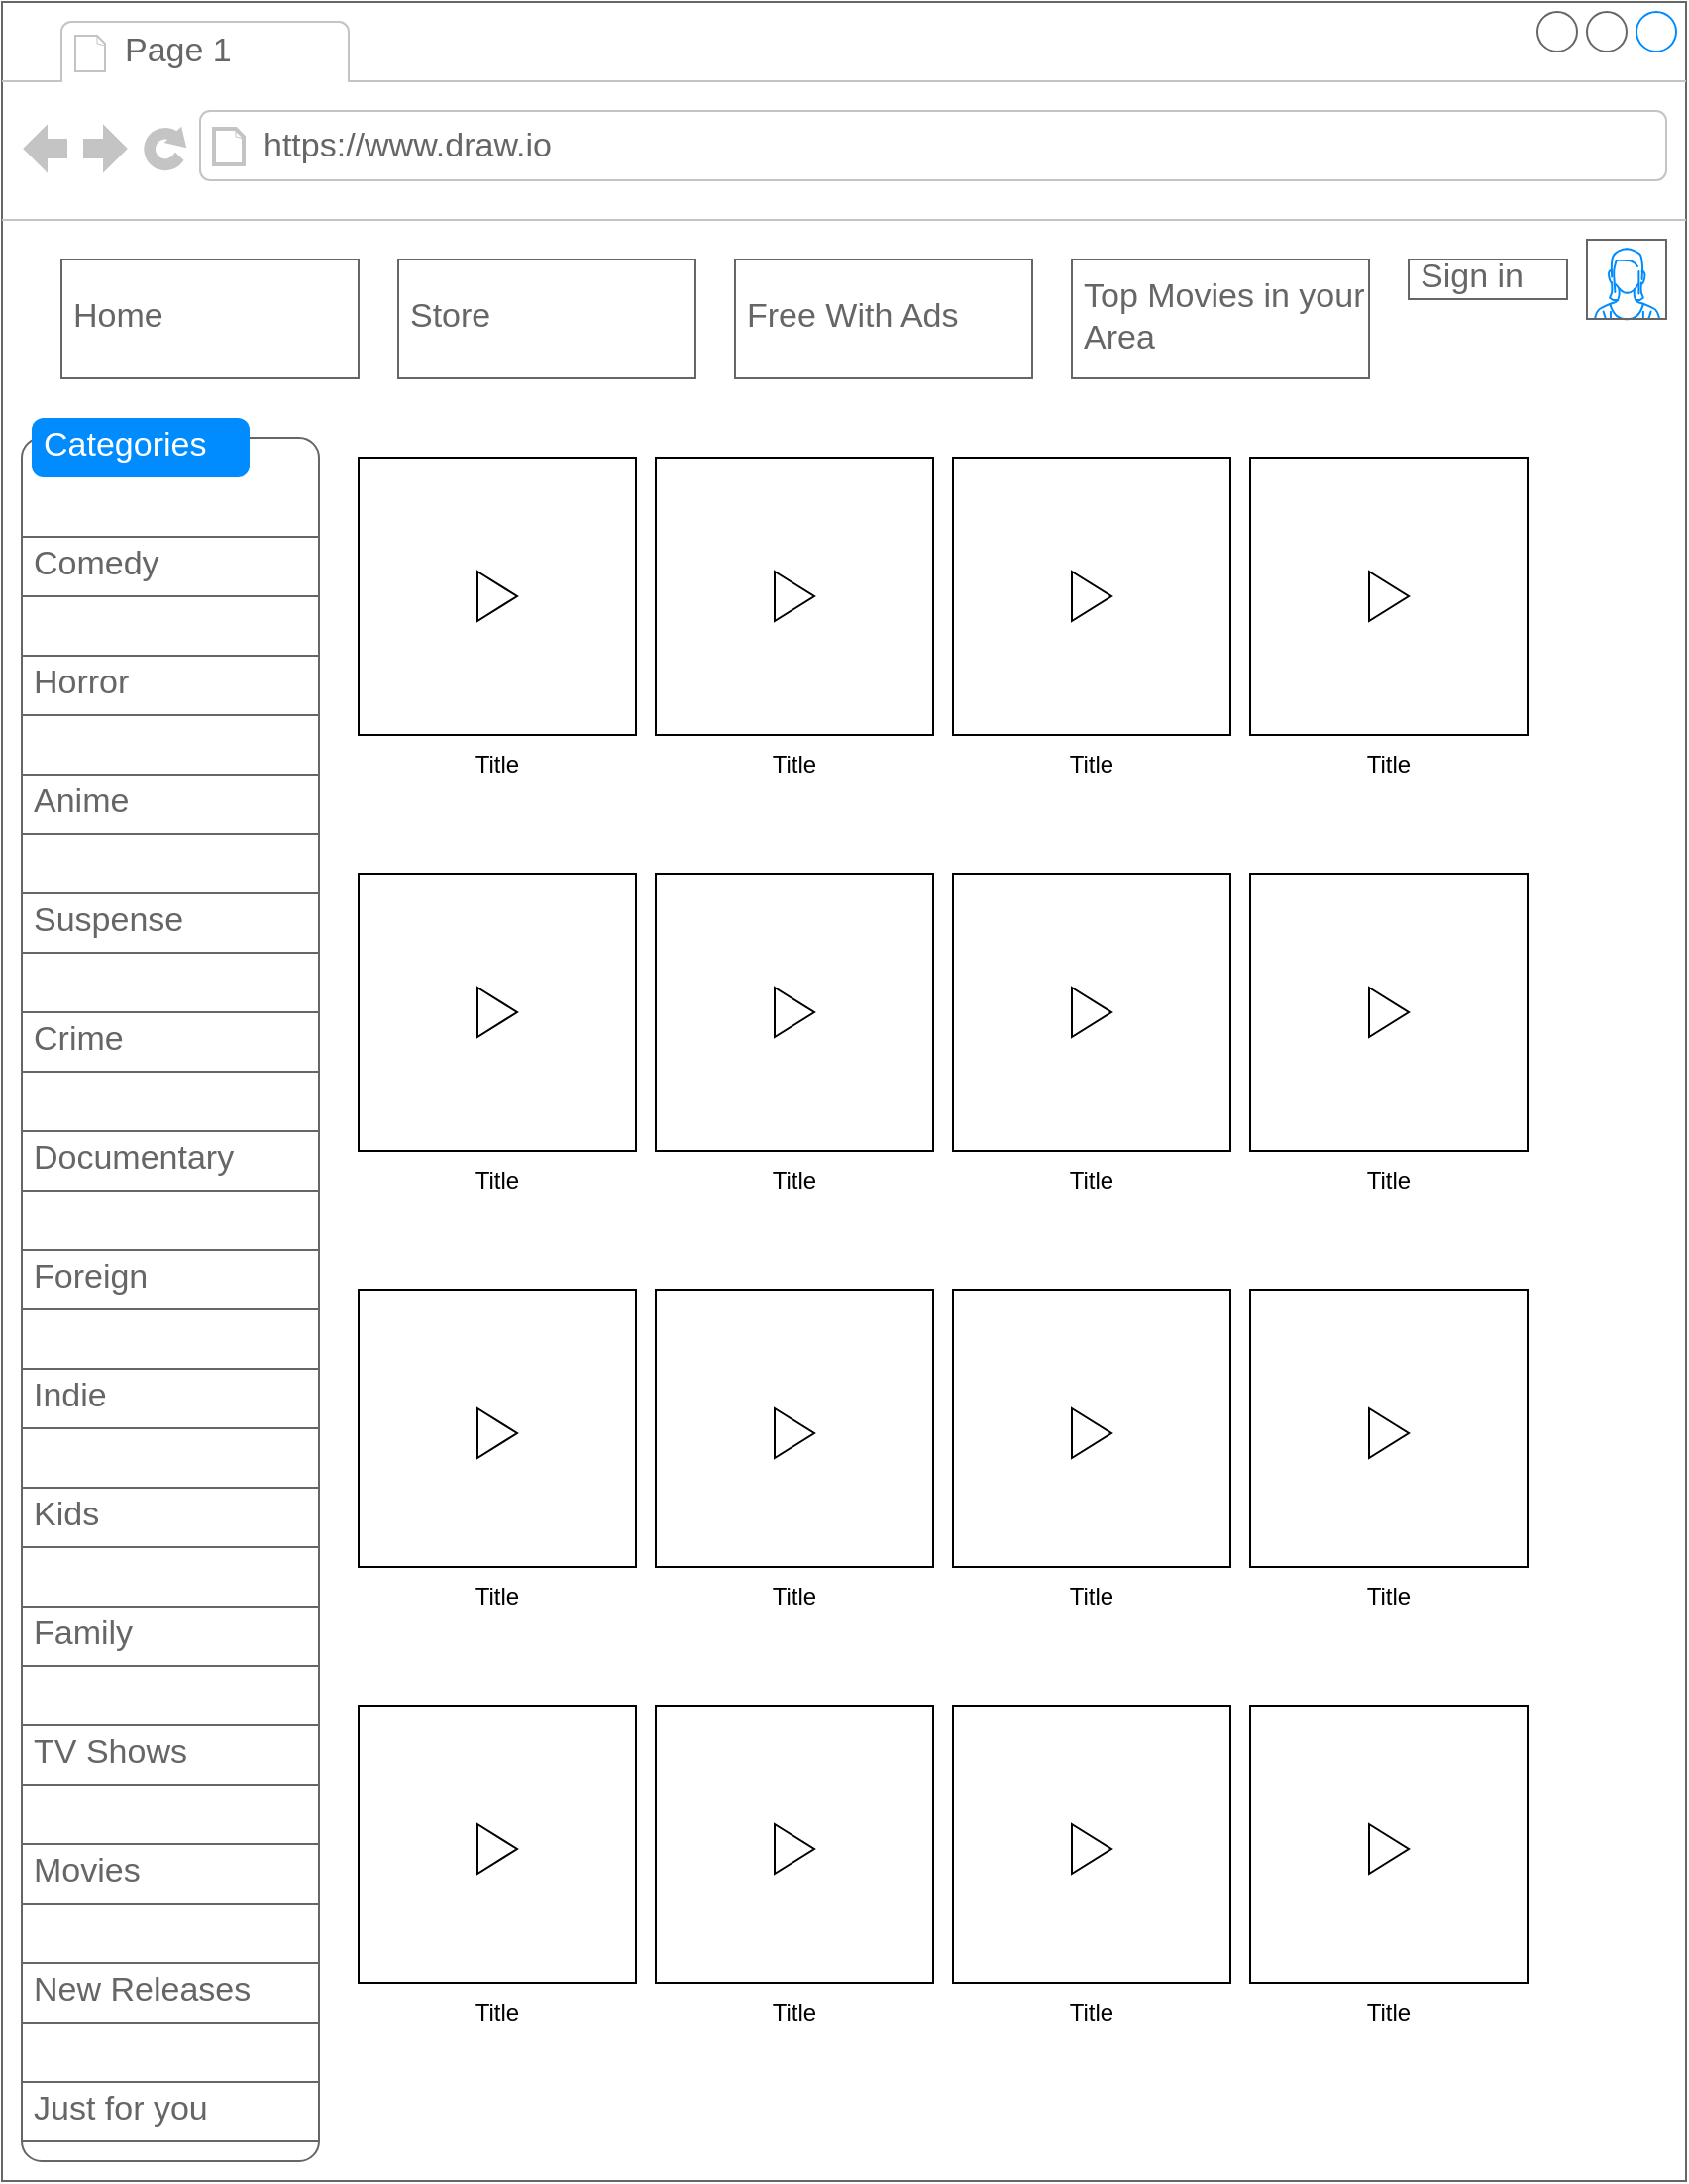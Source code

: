 <mxfile version="21.2.1" type="device">
  <diagram name="Page-1" id="Ptf9d7fbbnYOccrXUrUt">
    <mxGraphModel dx="1434" dy="699" grid="1" gridSize="10" guides="1" tooltips="1" connect="1" arrows="1" fold="1" page="1" pageScale="1" pageWidth="850" pageHeight="1100" math="0" shadow="0">
      <root>
        <mxCell id="0" />
        <mxCell id="1" parent="0" />
        <mxCell id="-rTBcuQoOMtFdPj97vV_-7" value="" style="strokeWidth=1;shadow=0;dashed=0;align=center;html=1;shape=mxgraph.mockup.containers.browserWindow;rSize=0;strokeColor=#666666;strokeColor2=#008cff;strokeColor3=#c4c4c4;mainText=,;recursiveResize=0;" vertex="1" parent="1">
          <mxGeometry width="850" height="1100" as="geometry" />
        </mxCell>
        <mxCell id="-rTBcuQoOMtFdPj97vV_-8" value="Page 1" style="strokeWidth=1;shadow=0;dashed=0;align=center;html=1;shape=mxgraph.mockup.containers.anchor;fontSize=17;fontColor=#666666;align=left;whiteSpace=wrap;" vertex="1" parent="-rTBcuQoOMtFdPj97vV_-7">
          <mxGeometry x="60" y="12" width="110" height="26" as="geometry" />
        </mxCell>
        <mxCell id="-rTBcuQoOMtFdPj97vV_-9" value="https://www.draw.io" style="strokeWidth=1;shadow=0;dashed=0;align=center;html=1;shape=mxgraph.mockup.containers.anchor;rSize=0;fontSize=17;fontColor=#666666;align=left;" vertex="1" parent="-rTBcuQoOMtFdPj97vV_-7">
          <mxGeometry x="130" y="60" width="250" height="26" as="geometry" />
        </mxCell>
        <mxCell id="-rTBcuQoOMtFdPj97vV_-10" value="" style="verticalLabelPosition=bottom;shadow=0;dashed=0;align=center;html=1;verticalAlign=top;strokeWidth=1;shape=mxgraph.mockup.containers.userFemale;strokeColor=#666666;strokeColor2=#008cff;" vertex="1" parent="-rTBcuQoOMtFdPj97vV_-7">
          <mxGeometry x="800" y="120" width="40" height="40" as="geometry" />
        </mxCell>
        <mxCell id="-rTBcuQoOMtFdPj97vV_-23" value="Sign in" style="strokeWidth=1;shadow=0;dashed=0;align=center;html=1;shape=mxgraph.mockup.text.textBox;fontColor=#666666;align=left;fontSize=17;spacingLeft=4;spacingTop=-3;whiteSpace=wrap;strokeColor=#666666;mainText=" vertex="1" parent="-rTBcuQoOMtFdPj97vV_-7">
          <mxGeometry x="710" y="130" width="80" height="20" as="geometry" />
        </mxCell>
        <mxCell id="-rTBcuQoOMtFdPj97vV_-24" value="" style="shape=mxgraph.mockup.containers.marginRect;rectMarginTop=10;strokeColor=#666666;strokeWidth=1;dashed=0;rounded=1;arcSize=5;recursiveResize=0;html=1;whiteSpace=wrap;" vertex="1" parent="-rTBcuQoOMtFdPj97vV_-7">
          <mxGeometry x="10" y="210" width="150" height="880" as="geometry" />
        </mxCell>
        <mxCell id="-rTBcuQoOMtFdPj97vV_-25" value="Categories" style="shape=rect;strokeColor=none;fillColor=#008cff;strokeWidth=1;dashed=0;rounded=1;arcSize=20;fontColor=#ffffff;fontSize=17;spacing=2;spacingTop=-2;align=left;autosize=1;spacingLeft=4;resizeWidth=0;resizeHeight=0;perimeter=none;html=1;whiteSpace=wrap;" vertex="1" parent="-rTBcuQoOMtFdPj97vV_-24">
          <mxGeometry x="5" width="110" height="30" as="geometry" />
        </mxCell>
        <mxCell id="-rTBcuQoOMtFdPj97vV_-26" value="Comedy" style="strokeWidth=1;shadow=0;dashed=0;align=center;html=1;shape=mxgraph.mockup.text.textBox;fontColor=#666666;align=left;fontSize=17;spacingLeft=4;spacingTop=-3;whiteSpace=wrap;strokeColor=#666666;mainText=" vertex="1" parent="-rTBcuQoOMtFdPj97vV_-24">
          <mxGeometry y="60" width="150" height="30" as="geometry" />
        </mxCell>
        <mxCell id="-rTBcuQoOMtFdPj97vV_-27" value="Horror" style="strokeWidth=1;shadow=0;dashed=0;align=center;html=1;shape=mxgraph.mockup.text.textBox;fontColor=#666666;align=left;fontSize=17;spacingLeft=4;spacingTop=-3;whiteSpace=wrap;strokeColor=#666666;mainText=" vertex="1" parent="-rTBcuQoOMtFdPj97vV_-24">
          <mxGeometry y="120" width="150" height="30" as="geometry" />
        </mxCell>
        <mxCell id="-rTBcuQoOMtFdPj97vV_-28" value="Anime" style="strokeWidth=1;shadow=0;dashed=0;align=center;html=1;shape=mxgraph.mockup.text.textBox;fontColor=#666666;align=left;fontSize=17;spacingLeft=4;spacingTop=-3;whiteSpace=wrap;strokeColor=#666666;mainText=" vertex="1" parent="-rTBcuQoOMtFdPj97vV_-24">
          <mxGeometry y="180" width="150" height="30" as="geometry" />
        </mxCell>
        <mxCell id="-rTBcuQoOMtFdPj97vV_-29" value="Suspense" style="strokeWidth=1;shadow=0;dashed=0;align=center;html=1;shape=mxgraph.mockup.text.textBox;fontColor=#666666;align=left;fontSize=17;spacingLeft=4;spacingTop=-3;whiteSpace=wrap;strokeColor=#666666;mainText=" vertex="1" parent="-rTBcuQoOMtFdPj97vV_-24">
          <mxGeometry y="240" width="150" height="30" as="geometry" />
        </mxCell>
        <mxCell id="-rTBcuQoOMtFdPj97vV_-30" value="Crime" style="strokeWidth=1;shadow=0;dashed=0;align=center;html=1;shape=mxgraph.mockup.text.textBox;fontColor=#666666;align=left;fontSize=17;spacingLeft=4;spacingTop=-3;whiteSpace=wrap;strokeColor=#666666;mainText=" vertex="1" parent="-rTBcuQoOMtFdPj97vV_-24">
          <mxGeometry y="300" width="150" height="30" as="geometry" />
        </mxCell>
        <mxCell id="-rTBcuQoOMtFdPj97vV_-31" value="Documentary" style="strokeWidth=1;shadow=0;dashed=0;align=center;html=1;shape=mxgraph.mockup.text.textBox;fontColor=#666666;align=left;fontSize=17;spacingLeft=4;spacingTop=-3;whiteSpace=wrap;strokeColor=#666666;mainText=" vertex="1" parent="-rTBcuQoOMtFdPj97vV_-24">
          <mxGeometry y="360" width="150" height="30" as="geometry" />
        </mxCell>
        <mxCell id="-rTBcuQoOMtFdPj97vV_-32" value="Line 1" style="strokeWidth=1;shadow=0;dashed=0;align=center;html=1;shape=mxgraph.mockup.text.textBox;fontColor=#666666;align=left;fontSize=17;spacingLeft=4;spacingTop=-3;whiteSpace=wrap;strokeColor=#666666;mainText=" vertex="1" parent="-rTBcuQoOMtFdPj97vV_-24">
          <mxGeometry y="420" width="150" height="30" as="geometry" />
        </mxCell>
        <mxCell id="-rTBcuQoOMtFdPj97vV_-34" value="Indie" style="strokeWidth=1;shadow=0;dashed=0;align=center;html=1;shape=mxgraph.mockup.text.textBox;fontColor=#666666;align=left;fontSize=17;spacingLeft=4;spacingTop=-3;whiteSpace=wrap;strokeColor=#666666;mainText=" vertex="1" parent="-rTBcuQoOMtFdPj97vV_-24">
          <mxGeometry y="480" width="150" height="30" as="geometry" />
        </mxCell>
        <mxCell id="-rTBcuQoOMtFdPj97vV_-35" value="Kids" style="strokeWidth=1;shadow=0;dashed=0;align=center;html=1;shape=mxgraph.mockup.text.textBox;fontColor=#666666;align=left;fontSize=17;spacingLeft=4;spacingTop=-3;whiteSpace=wrap;strokeColor=#666666;mainText=" vertex="1" parent="-rTBcuQoOMtFdPj97vV_-24">
          <mxGeometry y="540" width="150" height="30" as="geometry" />
        </mxCell>
        <mxCell id="-rTBcuQoOMtFdPj97vV_-36" value="Family" style="strokeWidth=1;shadow=0;dashed=0;align=center;html=1;shape=mxgraph.mockup.text.textBox;fontColor=#666666;align=left;fontSize=17;spacingLeft=4;spacingTop=-3;whiteSpace=wrap;strokeColor=#666666;mainText=" vertex="1" parent="-rTBcuQoOMtFdPj97vV_-24">
          <mxGeometry y="600" width="150" height="30" as="geometry" />
        </mxCell>
        <mxCell id="-rTBcuQoOMtFdPj97vV_-37" value="TV Shows" style="strokeWidth=1;shadow=0;dashed=0;align=center;html=1;shape=mxgraph.mockup.text.textBox;fontColor=#666666;align=left;fontSize=17;spacingLeft=4;spacingTop=-3;whiteSpace=wrap;strokeColor=#666666;mainText=" vertex="1" parent="-rTBcuQoOMtFdPj97vV_-24">
          <mxGeometry y="660" width="150" height="30" as="geometry" />
        </mxCell>
        <mxCell id="-rTBcuQoOMtFdPj97vV_-38" value="Movies" style="strokeWidth=1;shadow=0;dashed=0;align=center;html=1;shape=mxgraph.mockup.text.textBox;fontColor=#666666;align=left;fontSize=17;spacingLeft=4;spacingTop=-3;whiteSpace=wrap;strokeColor=#666666;mainText=" vertex="1" parent="-rTBcuQoOMtFdPj97vV_-24">
          <mxGeometry y="720" width="150" height="30" as="geometry" />
        </mxCell>
        <mxCell id="-rTBcuQoOMtFdPj97vV_-39" value="New Releases" style="strokeWidth=1;shadow=0;dashed=0;align=center;html=1;shape=mxgraph.mockup.text.textBox;fontColor=#666666;align=left;fontSize=17;spacingLeft=4;spacingTop=-3;whiteSpace=wrap;strokeColor=#666666;mainText=" vertex="1" parent="-rTBcuQoOMtFdPj97vV_-24">
          <mxGeometry y="780" width="150" height="30" as="geometry" />
        </mxCell>
        <mxCell id="-rTBcuQoOMtFdPj97vV_-40" value="Just for you" style="strokeWidth=1;shadow=0;dashed=0;align=center;html=1;shape=mxgraph.mockup.text.textBox;fontColor=#666666;align=left;fontSize=17;spacingLeft=4;spacingTop=-3;whiteSpace=wrap;strokeColor=#666666;mainText=" vertex="1" parent="-rTBcuQoOMtFdPj97vV_-24">
          <mxGeometry y="840" width="150" height="30" as="geometry" />
        </mxCell>
        <mxCell id="-rTBcuQoOMtFdPj97vV_-41" value="" style="whiteSpace=wrap;html=1;aspect=fixed;" vertex="1" parent="-rTBcuQoOMtFdPj97vV_-7">
          <mxGeometry x="180" y="230" width="140" height="140" as="geometry" />
        </mxCell>
        <mxCell id="-rTBcuQoOMtFdPj97vV_-42" value="" style="whiteSpace=wrap;html=1;aspect=fixed;" vertex="1" parent="-rTBcuQoOMtFdPj97vV_-7">
          <mxGeometry x="330" y="230" width="140" height="140" as="geometry" />
        </mxCell>
        <mxCell id="-rTBcuQoOMtFdPj97vV_-43" value="" style="whiteSpace=wrap;html=1;aspect=fixed;" vertex="1" parent="-rTBcuQoOMtFdPj97vV_-7">
          <mxGeometry x="480" y="230" width="140" height="140" as="geometry" />
        </mxCell>
        <mxCell id="-rTBcuQoOMtFdPj97vV_-44" value="" style="whiteSpace=wrap;html=1;aspect=fixed;" vertex="1" parent="-rTBcuQoOMtFdPj97vV_-7">
          <mxGeometry x="630" y="230" width="140" height="140" as="geometry" />
        </mxCell>
        <mxCell id="-rTBcuQoOMtFdPj97vV_-45" value="" style="whiteSpace=wrap;html=1;aspect=fixed;" vertex="1" parent="-rTBcuQoOMtFdPj97vV_-7">
          <mxGeometry x="480" y="440" width="140" height="140" as="geometry" />
        </mxCell>
        <mxCell id="-rTBcuQoOMtFdPj97vV_-46" value="" style="whiteSpace=wrap;html=1;aspect=fixed;" vertex="1" parent="-rTBcuQoOMtFdPj97vV_-7">
          <mxGeometry x="180" y="440" width="140" height="140" as="geometry" />
        </mxCell>
        <mxCell id="-rTBcuQoOMtFdPj97vV_-47" value="" style="whiteSpace=wrap;html=1;aspect=fixed;" vertex="1" parent="-rTBcuQoOMtFdPj97vV_-7">
          <mxGeometry x="330" y="440" width="140" height="140" as="geometry" />
        </mxCell>
        <mxCell id="-rTBcuQoOMtFdPj97vV_-48" value="" style="whiteSpace=wrap;html=1;aspect=fixed;" vertex="1" parent="-rTBcuQoOMtFdPj97vV_-7">
          <mxGeometry x="630" y="440" width="140" height="140" as="geometry" />
        </mxCell>
        <mxCell id="-rTBcuQoOMtFdPj97vV_-49" value="" style="whiteSpace=wrap;html=1;aspect=fixed;" vertex="1" parent="-rTBcuQoOMtFdPj97vV_-7">
          <mxGeometry x="480" y="440" width="140" height="140" as="geometry" />
        </mxCell>
        <mxCell id="-rTBcuQoOMtFdPj97vV_-50" value="" style="whiteSpace=wrap;html=1;aspect=fixed;" vertex="1" parent="-rTBcuQoOMtFdPj97vV_-7">
          <mxGeometry x="630" y="440" width="140" height="140" as="geometry" />
        </mxCell>
        <mxCell id="-rTBcuQoOMtFdPj97vV_-51" value="" style="whiteSpace=wrap;html=1;aspect=fixed;" vertex="1" parent="-rTBcuQoOMtFdPj97vV_-7">
          <mxGeometry x="180" y="650" width="140" height="140" as="geometry" />
        </mxCell>
        <mxCell id="-rTBcuQoOMtFdPj97vV_-52" value="" style="whiteSpace=wrap;html=1;aspect=fixed;" vertex="1" parent="-rTBcuQoOMtFdPj97vV_-7">
          <mxGeometry x="330" y="650" width="140" height="140" as="geometry" />
        </mxCell>
        <mxCell id="-rTBcuQoOMtFdPj97vV_-53" value="" style="whiteSpace=wrap;html=1;aspect=fixed;" vertex="1" parent="-rTBcuQoOMtFdPj97vV_-7">
          <mxGeometry x="480" y="650" width="140" height="140" as="geometry" />
        </mxCell>
        <mxCell id="-rTBcuQoOMtFdPj97vV_-54" value="" style="whiteSpace=wrap;html=1;aspect=fixed;" vertex="1" parent="-rTBcuQoOMtFdPj97vV_-7">
          <mxGeometry x="630" y="650" width="140" height="140" as="geometry" />
        </mxCell>
        <mxCell id="-rTBcuQoOMtFdPj97vV_-55" value="" style="whiteSpace=wrap;html=1;aspect=fixed;" vertex="1" parent="-rTBcuQoOMtFdPj97vV_-7">
          <mxGeometry x="180" y="860" width="140" height="140" as="geometry" />
        </mxCell>
        <mxCell id="-rTBcuQoOMtFdPj97vV_-56" value="" style="whiteSpace=wrap;html=1;aspect=fixed;" vertex="1" parent="-rTBcuQoOMtFdPj97vV_-7">
          <mxGeometry x="330" y="860" width="140" height="140" as="geometry" />
        </mxCell>
        <mxCell id="-rTBcuQoOMtFdPj97vV_-57" value="" style="whiteSpace=wrap;html=1;aspect=fixed;" vertex="1" parent="-rTBcuQoOMtFdPj97vV_-7">
          <mxGeometry x="480" y="860" width="140" height="140" as="geometry" />
        </mxCell>
        <mxCell id="-rTBcuQoOMtFdPj97vV_-58" value="" style="whiteSpace=wrap;html=1;aspect=fixed;" vertex="1" parent="-rTBcuQoOMtFdPj97vV_-7">
          <mxGeometry x="630" y="860" width="140" height="140" as="geometry" />
        </mxCell>
        <mxCell id="-rTBcuQoOMtFdPj97vV_-59" value="Title" style="text;html=1;strokeColor=none;fillColor=none;align=center;verticalAlign=middle;whiteSpace=wrap;rounded=0;" vertex="1" parent="-rTBcuQoOMtFdPj97vV_-7">
          <mxGeometry x="220" y="370" width="60" height="30" as="geometry" />
        </mxCell>
        <mxCell id="-rTBcuQoOMtFdPj97vV_-60" value="Title" style="text;html=1;strokeColor=none;fillColor=none;align=center;verticalAlign=middle;whiteSpace=wrap;rounded=0;" vertex="1" parent="-rTBcuQoOMtFdPj97vV_-7">
          <mxGeometry x="370" y="370" width="60" height="30" as="geometry" />
        </mxCell>
        <mxCell id="-rTBcuQoOMtFdPj97vV_-61" value="Title" style="text;html=1;strokeColor=none;fillColor=none;align=center;verticalAlign=middle;whiteSpace=wrap;rounded=0;" vertex="1" parent="-rTBcuQoOMtFdPj97vV_-7">
          <mxGeometry x="520" y="370" width="60" height="30" as="geometry" />
        </mxCell>
        <mxCell id="-rTBcuQoOMtFdPj97vV_-62" value="Title" style="text;html=1;strokeColor=none;fillColor=none;align=center;verticalAlign=middle;whiteSpace=wrap;rounded=0;" vertex="1" parent="-rTBcuQoOMtFdPj97vV_-7">
          <mxGeometry x="670" y="370" width="60" height="30" as="geometry" />
        </mxCell>
        <mxCell id="-rTBcuQoOMtFdPj97vV_-63" value="Title" style="text;html=1;strokeColor=none;fillColor=none;align=center;verticalAlign=middle;whiteSpace=wrap;rounded=0;" vertex="1" parent="-rTBcuQoOMtFdPj97vV_-7">
          <mxGeometry x="220" y="580" width="60" height="30" as="geometry" />
        </mxCell>
        <mxCell id="-rTBcuQoOMtFdPj97vV_-64" value="Title" style="text;html=1;strokeColor=none;fillColor=none;align=center;verticalAlign=middle;whiteSpace=wrap;rounded=0;" vertex="1" parent="-rTBcuQoOMtFdPj97vV_-7">
          <mxGeometry x="370" y="580" width="60" height="30" as="geometry" />
        </mxCell>
        <mxCell id="-rTBcuQoOMtFdPj97vV_-65" value="Title" style="text;html=1;strokeColor=none;fillColor=none;align=center;verticalAlign=middle;whiteSpace=wrap;rounded=0;" vertex="1" parent="-rTBcuQoOMtFdPj97vV_-7">
          <mxGeometry x="520" y="580" width="60" height="30" as="geometry" />
        </mxCell>
        <mxCell id="-rTBcuQoOMtFdPj97vV_-66" value="Title" style="text;html=1;strokeColor=none;fillColor=none;align=center;verticalAlign=middle;whiteSpace=wrap;rounded=0;" vertex="1" parent="-rTBcuQoOMtFdPj97vV_-7">
          <mxGeometry x="670" y="580" width="60" height="30" as="geometry" />
        </mxCell>
        <mxCell id="-rTBcuQoOMtFdPj97vV_-67" value="Title" style="text;html=1;strokeColor=none;fillColor=none;align=center;verticalAlign=middle;whiteSpace=wrap;rounded=0;" vertex="1" parent="-rTBcuQoOMtFdPj97vV_-7">
          <mxGeometry x="220" y="790" width="60" height="30" as="geometry" />
        </mxCell>
        <mxCell id="-rTBcuQoOMtFdPj97vV_-68" value="Title" style="text;html=1;strokeColor=none;fillColor=none;align=center;verticalAlign=middle;whiteSpace=wrap;rounded=0;" vertex="1" parent="-rTBcuQoOMtFdPj97vV_-7">
          <mxGeometry x="370" y="790" width="60" height="30" as="geometry" />
        </mxCell>
        <mxCell id="-rTBcuQoOMtFdPj97vV_-69" value="Title" style="text;html=1;strokeColor=none;fillColor=none;align=center;verticalAlign=middle;whiteSpace=wrap;rounded=0;" vertex="1" parent="-rTBcuQoOMtFdPj97vV_-7">
          <mxGeometry x="520" y="790" width="60" height="30" as="geometry" />
        </mxCell>
        <mxCell id="-rTBcuQoOMtFdPj97vV_-70" value="Title" style="text;html=1;strokeColor=none;fillColor=none;align=center;verticalAlign=middle;whiteSpace=wrap;rounded=0;" vertex="1" parent="-rTBcuQoOMtFdPj97vV_-7">
          <mxGeometry x="670" y="790" width="60" height="30" as="geometry" />
        </mxCell>
        <mxCell id="-rTBcuQoOMtFdPj97vV_-71" value="Title" style="text;html=1;strokeColor=none;fillColor=none;align=center;verticalAlign=middle;whiteSpace=wrap;rounded=0;" vertex="1" parent="-rTBcuQoOMtFdPj97vV_-7">
          <mxGeometry x="220" y="1000" width="60" height="30" as="geometry" />
        </mxCell>
        <mxCell id="-rTBcuQoOMtFdPj97vV_-72" value="Title" style="text;html=1;strokeColor=none;fillColor=none;align=center;verticalAlign=middle;whiteSpace=wrap;rounded=0;" vertex="1" parent="-rTBcuQoOMtFdPj97vV_-7">
          <mxGeometry x="370" y="1000" width="60" height="30" as="geometry" />
        </mxCell>
        <mxCell id="-rTBcuQoOMtFdPj97vV_-73" value="Title" style="text;html=1;strokeColor=none;fillColor=none;align=center;verticalAlign=middle;whiteSpace=wrap;rounded=0;" vertex="1" parent="-rTBcuQoOMtFdPj97vV_-7">
          <mxGeometry x="520" y="1000" width="60" height="30" as="geometry" />
        </mxCell>
        <mxCell id="-rTBcuQoOMtFdPj97vV_-74" value="Title" style="text;html=1;strokeColor=none;fillColor=none;align=center;verticalAlign=middle;whiteSpace=wrap;rounded=0;" vertex="1" parent="-rTBcuQoOMtFdPj97vV_-7">
          <mxGeometry x="670" y="1000" width="60" height="30" as="geometry" />
        </mxCell>
        <mxCell id="-rTBcuQoOMtFdPj97vV_-75" value="" style="triangle;whiteSpace=wrap;html=1;" vertex="1" parent="-rTBcuQoOMtFdPj97vV_-7">
          <mxGeometry x="240" y="287.5" width="20" height="25" as="geometry" />
        </mxCell>
        <mxCell id="-rTBcuQoOMtFdPj97vV_-77" value="" style="triangle;whiteSpace=wrap;html=1;" vertex="1" parent="-rTBcuQoOMtFdPj97vV_-7">
          <mxGeometry x="390" y="287.5" width="20" height="25" as="geometry" />
        </mxCell>
        <mxCell id="-rTBcuQoOMtFdPj97vV_-78" value="" style="triangle;whiteSpace=wrap;html=1;" vertex="1" parent="-rTBcuQoOMtFdPj97vV_-7">
          <mxGeometry x="540" y="287.5" width="20" height="25" as="geometry" />
        </mxCell>
        <mxCell id="-rTBcuQoOMtFdPj97vV_-79" value="" style="triangle;whiteSpace=wrap;html=1;" vertex="1" parent="-rTBcuQoOMtFdPj97vV_-7">
          <mxGeometry x="690" y="287.5" width="20" height="25" as="geometry" />
        </mxCell>
        <mxCell id="-rTBcuQoOMtFdPj97vV_-80" value="" style="triangle;whiteSpace=wrap;html=1;" vertex="1" parent="-rTBcuQoOMtFdPj97vV_-7">
          <mxGeometry x="240" y="497.5" width="20" height="25" as="geometry" />
        </mxCell>
        <mxCell id="-rTBcuQoOMtFdPj97vV_-81" value="" style="triangle;whiteSpace=wrap;html=1;" vertex="1" parent="-rTBcuQoOMtFdPj97vV_-7">
          <mxGeometry x="390" y="497.5" width="20" height="25" as="geometry" />
        </mxCell>
        <mxCell id="-rTBcuQoOMtFdPj97vV_-82" value="" style="triangle;whiteSpace=wrap;html=1;" vertex="1" parent="-rTBcuQoOMtFdPj97vV_-7">
          <mxGeometry x="540" y="497.5" width="20" height="25" as="geometry" />
        </mxCell>
        <mxCell id="-rTBcuQoOMtFdPj97vV_-83" value="" style="triangle;whiteSpace=wrap;html=1;" vertex="1" parent="-rTBcuQoOMtFdPj97vV_-7">
          <mxGeometry x="690" y="497.5" width="20" height="25" as="geometry" />
        </mxCell>
        <mxCell id="-rTBcuQoOMtFdPj97vV_-84" value="" style="triangle;whiteSpace=wrap;html=1;" vertex="1" parent="-rTBcuQoOMtFdPj97vV_-7">
          <mxGeometry x="240" y="710" width="20" height="25" as="geometry" />
        </mxCell>
        <mxCell id="-rTBcuQoOMtFdPj97vV_-85" value="" style="triangle;whiteSpace=wrap;html=1;" vertex="1" parent="-rTBcuQoOMtFdPj97vV_-7">
          <mxGeometry x="390" y="710" width="20" height="25" as="geometry" />
        </mxCell>
        <mxCell id="-rTBcuQoOMtFdPj97vV_-86" value="" style="triangle;whiteSpace=wrap;html=1;" vertex="1" parent="-rTBcuQoOMtFdPj97vV_-7">
          <mxGeometry x="540" y="710" width="20" height="25" as="geometry" />
        </mxCell>
        <mxCell id="-rTBcuQoOMtFdPj97vV_-87" value="" style="triangle;whiteSpace=wrap;html=1;" vertex="1" parent="-rTBcuQoOMtFdPj97vV_-7">
          <mxGeometry x="690" y="710" width="20" height="25" as="geometry" />
        </mxCell>
        <mxCell id="-rTBcuQoOMtFdPj97vV_-88" value="" style="triangle;whiteSpace=wrap;html=1;" vertex="1" parent="-rTBcuQoOMtFdPj97vV_-7">
          <mxGeometry x="240" y="920" width="20" height="25" as="geometry" />
        </mxCell>
        <mxCell id="-rTBcuQoOMtFdPj97vV_-89" value="" style="triangle;whiteSpace=wrap;html=1;" vertex="1" parent="-rTBcuQoOMtFdPj97vV_-7">
          <mxGeometry x="390" y="920" width="20" height="25" as="geometry" />
        </mxCell>
        <mxCell id="-rTBcuQoOMtFdPj97vV_-90" value="" style="triangle;whiteSpace=wrap;html=1;" vertex="1" parent="-rTBcuQoOMtFdPj97vV_-7">
          <mxGeometry x="540" y="920" width="20" height="25" as="geometry" />
        </mxCell>
        <mxCell id="-rTBcuQoOMtFdPj97vV_-91" value="" style="triangle;whiteSpace=wrap;html=1;" vertex="1" parent="-rTBcuQoOMtFdPj97vV_-7">
          <mxGeometry x="690" y="920" width="20" height="25" as="geometry" />
        </mxCell>
        <mxCell id="-rTBcuQoOMtFdPj97vV_-92" value="Home" style="strokeWidth=1;shadow=0;dashed=0;align=center;html=1;shape=mxgraph.mockup.text.textBox;fontColor=#666666;align=left;fontSize=17;spacingLeft=4;spacingTop=-3;whiteSpace=wrap;strokeColor=#666666;mainText=" vertex="1" parent="-rTBcuQoOMtFdPj97vV_-7">
          <mxGeometry x="30" y="130" width="150" height="60" as="geometry" />
        </mxCell>
        <mxCell id="-rTBcuQoOMtFdPj97vV_-93" value="Store" style="strokeWidth=1;shadow=0;dashed=0;align=center;html=1;shape=mxgraph.mockup.text.textBox;fontColor=#666666;align=left;fontSize=17;spacingLeft=4;spacingTop=-3;whiteSpace=wrap;strokeColor=#666666;mainText=" vertex="1" parent="-rTBcuQoOMtFdPj97vV_-7">
          <mxGeometry x="200" y="130" width="150" height="60" as="geometry" />
        </mxCell>
        <mxCell id="-rTBcuQoOMtFdPj97vV_-94" value="Free With Ads" style="strokeWidth=1;shadow=0;dashed=0;align=center;html=1;shape=mxgraph.mockup.text.textBox;fontColor=#666666;align=left;fontSize=17;spacingLeft=4;spacingTop=-3;whiteSpace=wrap;strokeColor=#666666;mainText=" vertex="1" parent="-rTBcuQoOMtFdPj97vV_-7">
          <mxGeometry x="370" y="130" width="150" height="60" as="geometry" />
        </mxCell>
        <mxCell id="-rTBcuQoOMtFdPj97vV_-95" value="Top Movies in your Area" style="strokeWidth=1;shadow=0;dashed=0;align=center;html=1;shape=mxgraph.mockup.text.textBox;fontColor=#666666;align=left;fontSize=17;spacingLeft=4;spacingTop=-3;whiteSpace=wrap;strokeColor=#666666;mainText=" vertex="1" parent="-rTBcuQoOMtFdPj97vV_-7">
          <mxGeometry x="540" y="130" width="150" height="60" as="geometry" />
        </mxCell>
        <mxCell id="-rTBcuQoOMtFdPj97vV_-33" value="Foreign" style="strokeWidth=1;shadow=0;dashed=0;align=center;html=1;shape=mxgraph.mockup.text.textBox;fontColor=#666666;align=left;fontSize=17;spacingLeft=4;spacingTop=-3;whiteSpace=wrap;strokeColor=#666666;mainText=" vertex="1" parent="1">
          <mxGeometry x="10" y="630" width="150" height="30" as="geometry" />
        </mxCell>
      </root>
    </mxGraphModel>
  </diagram>
</mxfile>
